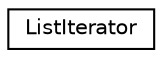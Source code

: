 digraph "Graphical Class Hierarchy"
{
 // LATEX_PDF_SIZE
  edge [fontname="Helvetica",fontsize="10",labelfontname="Helvetica",labelfontsize="10"];
  node [fontname="Helvetica",fontsize="10",shape=record];
  rankdir="LR";
  Node0 [label="ListIterator",height=0.2,width=0.4,color="black", fillcolor="white", style="filled",URL="$class_list_iterator.html",tooltip="Iterator for traversing elements of a linked list."];
}
